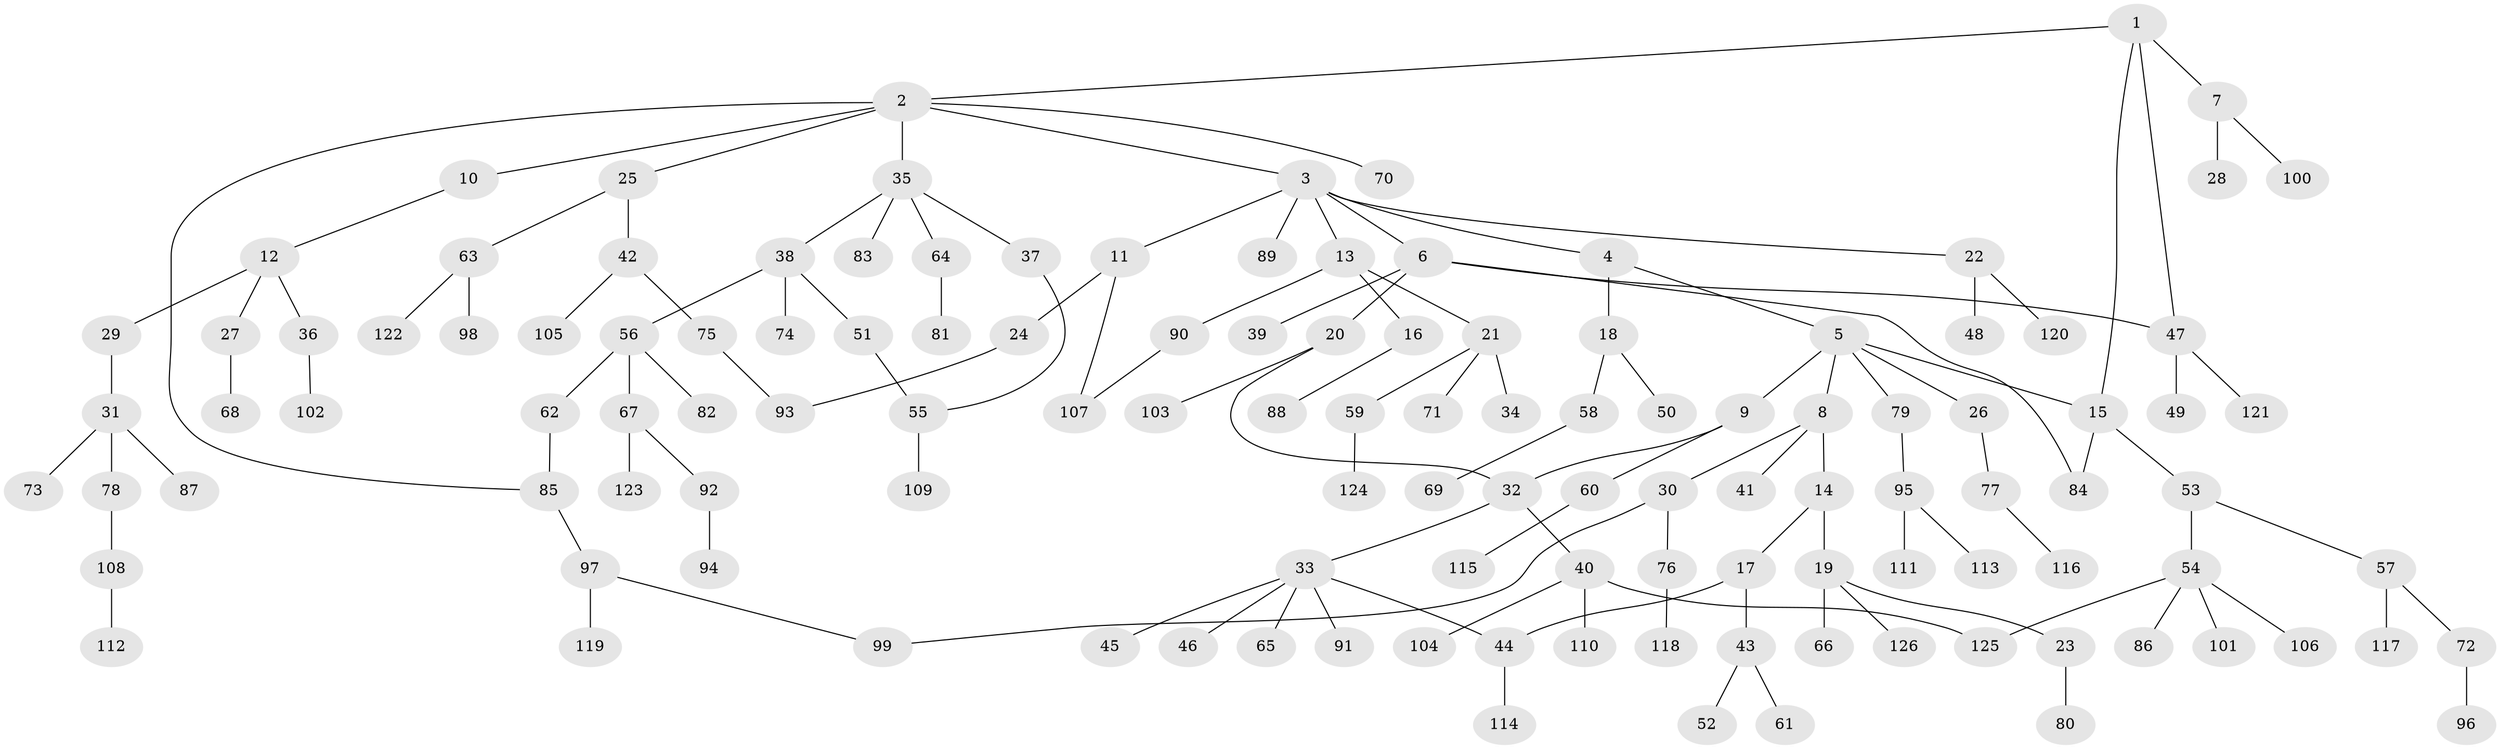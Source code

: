 // coarse degree distribution, {4: 0.11363636363636363, 7: 0.022727272727272728, 6: 0.03409090909090909, 3: 0.11363636363636363, 5: 0.045454545454545456, 2: 0.17045454545454544, 1: 0.5}
// Generated by graph-tools (version 1.1) at 2025/16/03/04/25 18:16:53]
// undirected, 126 vertices, 136 edges
graph export_dot {
graph [start="1"]
  node [color=gray90,style=filled];
  1;
  2;
  3;
  4;
  5;
  6;
  7;
  8;
  9;
  10;
  11;
  12;
  13;
  14;
  15;
  16;
  17;
  18;
  19;
  20;
  21;
  22;
  23;
  24;
  25;
  26;
  27;
  28;
  29;
  30;
  31;
  32;
  33;
  34;
  35;
  36;
  37;
  38;
  39;
  40;
  41;
  42;
  43;
  44;
  45;
  46;
  47;
  48;
  49;
  50;
  51;
  52;
  53;
  54;
  55;
  56;
  57;
  58;
  59;
  60;
  61;
  62;
  63;
  64;
  65;
  66;
  67;
  68;
  69;
  70;
  71;
  72;
  73;
  74;
  75;
  76;
  77;
  78;
  79;
  80;
  81;
  82;
  83;
  84;
  85;
  86;
  87;
  88;
  89;
  90;
  91;
  92;
  93;
  94;
  95;
  96;
  97;
  98;
  99;
  100;
  101;
  102;
  103;
  104;
  105;
  106;
  107;
  108;
  109;
  110;
  111;
  112;
  113;
  114;
  115;
  116;
  117;
  118;
  119;
  120;
  121;
  122;
  123;
  124;
  125;
  126;
  1 -- 2;
  1 -- 7;
  1 -- 47;
  1 -- 15;
  2 -- 3;
  2 -- 10;
  2 -- 25;
  2 -- 35;
  2 -- 70;
  2 -- 85;
  3 -- 4;
  3 -- 6;
  3 -- 11;
  3 -- 13;
  3 -- 22;
  3 -- 89;
  4 -- 5;
  4 -- 18;
  5 -- 8;
  5 -- 9;
  5 -- 15;
  5 -- 26;
  5 -- 79;
  6 -- 20;
  6 -- 39;
  6 -- 84;
  6 -- 47;
  7 -- 28;
  7 -- 100;
  8 -- 14;
  8 -- 30;
  8 -- 41;
  9 -- 32;
  9 -- 60;
  10 -- 12;
  11 -- 24;
  11 -- 107;
  12 -- 27;
  12 -- 29;
  12 -- 36;
  13 -- 16;
  13 -- 21;
  13 -- 90;
  14 -- 17;
  14 -- 19;
  15 -- 53;
  15 -- 84;
  16 -- 88;
  17 -- 43;
  17 -- 44;
  18 -- 50;
  18 -- 58;
  19 -- 23;
  19 -- 66;
  19 -- 126;
  20 -- 103;
  20 -- 32;
  21 -- 34;
  21 -- 59;
  21 -- 71;
  22 -- 48;
  22 -- 120;
  23 -- 80;
  24 -- 93;
  25 -- 42;
  25 -- 63;
  26 -- 77;
  27 -- 68;
  29 -- 31;
  30 -- 76;
  30 -- 99;
  31 -- 73;
  31 -- 78;
  31 -- 87;
  32 -- 33;
  32 -- 40;
  33 -- 44;
  33 -- 45;
  33 -- 46;
  33 -- 65;
  33 -- 91;
  35 -- 37;
  35 -- 38;
  35 -- 64;
  35 -- 83;
  36 -- 102;
  37 -- 55;
  38 -- 51;
  38 -- 56;
  38 -- 74;
  40 -- 104;
  40 -- 110;
  40 -- 125;
  42 -- 75;
  42 -- 105;
  43 -- 52;
  43 -- 61;
  44 -- 114;
  47 -- 49;
  47 -- 121;
  51 -- 55;
  53 -- 54;
  53 -- 57;
  54 -- 86;
  54 -- 101;
  54 -- 106;
  54 -- 125;
  55 -- 109;
  56 -- 62;
  56 -- 67;
  56 -- 82;
  57 -- 72;
  57 -- 117;
  58 -- 69;
  59 -- 124;
  60 -- 115;
  62 -- 85;
  63 -- 98;
  63 -- 122;
  64 -- 81;
  67 -- 92;
  67 -- 123;
  72 -- 96;
  75 -- 93;
  76 -- 118;
  77 -- 116;
  78 -- 108;
  79 -- 95;
  85 -- 97;
  90 -- 107;
  92 -- 94;
  95 -- 111;
  95 -- 113;
  97 -- 119;
  97 -- 99;
  108 -- 112;
}
